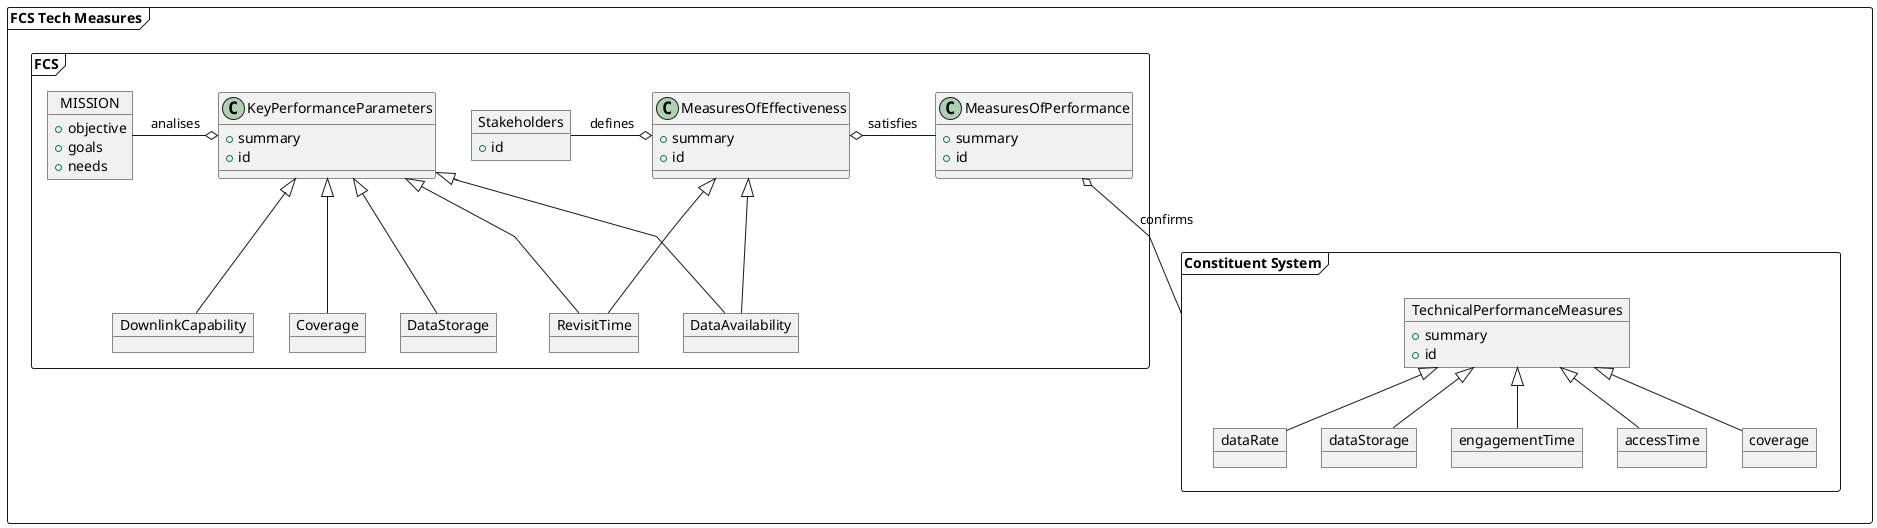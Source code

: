 @startuml measures

skinparam Linetype polyline

frame "FCS Tech Measures" as measures {

    frame "FCS" {
            object Stakeholders {
            +id
        }
        object MISSION {
            +objective
            +goals
            +needs
        }

        Stakeholders -o MeasuresOfEffectiveness : defines
        MISSION -o KeyPerformanceParameters : analises

        object MeasuresOfEffectiveness {
            +summary
            +id
        }

        object DataAvailability
        object RevisitTime

        MeasuresOfEffectiveness ^-- DataAvailability
        MeasuresOfEffectiveness ^-- RevisitTime
        MeasuresOfEffectiveness o- MeasuresOfPerformance : satisfies

        object KeyPerformanceParameters {
            +summary
            +id
        }

        object Coverage
        object DataStorage
        object DownlinkCapability

        KeyPerformanceParameters ^-- Coverage
        KeyPerformanceParameters ^-- DataStorage
        KeyPerformanceParameters ^-- DownlinkCapability
        KeyPerformanceParameters ^-- DataAvailability
        KeyPerformanceParameters ^-- RevisitTime

        object MeasuresOfPerformance {
            +summary
            +id
    }
    }

    frame "Constituent System" as cs {
            object TechnicalPerformanceMeasures {
            +summary
            +id
        }

        object dataRate
        object dataStorage
        object engagementTime
        object accessTime
        object coverage

        TechnicalPerformanceMeasures ^-- dataRate
        TechnicalPerformanceMeasures ^-- dataStorage
        TechnicalPerformanceMeasures ^-- accessTime
        TechnicalPerformanceMeasures ^-- engagementTime 
        TechnicalPerformanceMeasures ^-- coverage 

    }

    MeasuresOfPerformance o-- cs : confirms
}

@enduml